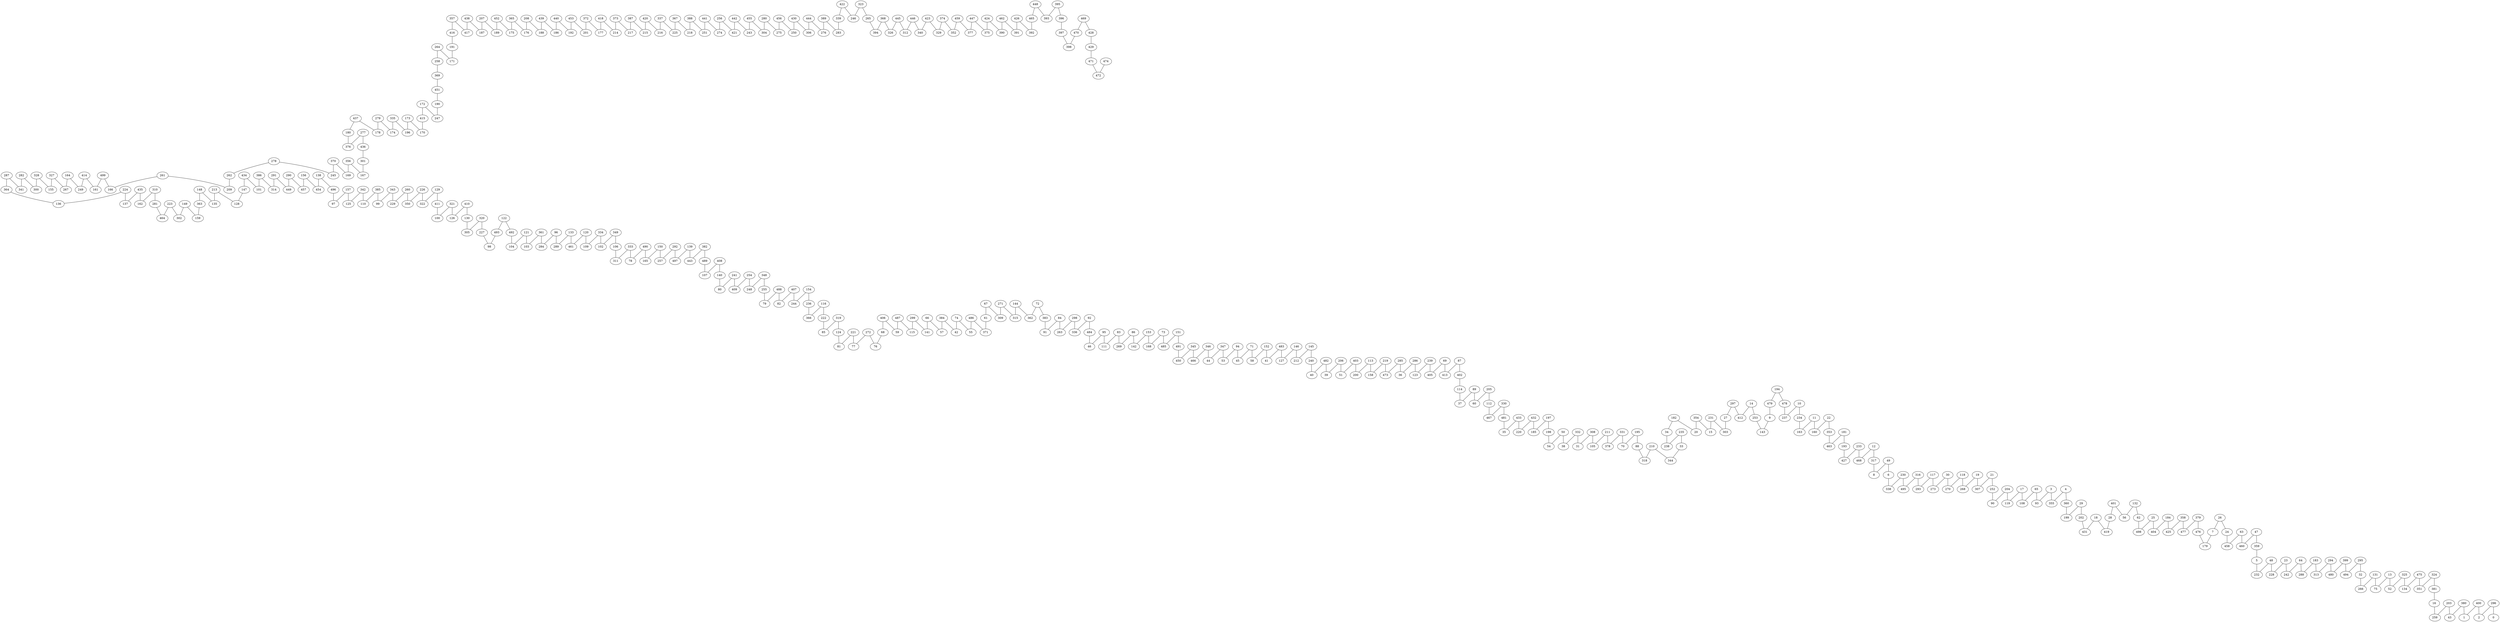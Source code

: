 graph{
499 -- 161;
261 -- 209;
446 -- 340;
149 -- 159;
223 -- 464;
373 -- 214;
456 -- 250;
282 -- 341;
173 -- 196;
221 -- 77;
469 -- 428;
471 -- 472;
133 -- 289;
361 -- 284;
434 -- 147;
213 -- 135;
414 -- 249;
452 -- 189;
439 -- 188;
211 -- 378;
226 -- 322;
184 -- 425;
18 -- 419;
330 -- 467;
205 -- 60;
382 -- 443;
261 -- 166;
372 -- 177;
423 -- 329;
317 -- 8;
407 -- 82;
279 -- 174;
64 -- 242;
122 -- 493;
92 -- 336;
380 -- 43;
21 -- 252;
433 -- 35;
345 -- 450;
271 -- 315;
67 -- 61;
29 -- 199;
4 -- 355;
297 -- 27;
241 -- 409;
328 -- 300;
327 -- 267;
441 -- 274;
88 -- 318;
424 -- 375;
462 -- 391;
124 -- 81;
222 -- 85;
349 -- 106;
133 -- 461;
411 -- 100;
213 -- 128;
265 -- 394;
63 -- 458;
26 -- 7;
401 -- 56;
278 -- 262;
370 -- 169;
264 -- 258;
294 -- 480;
198 -- 54;
483 -- 41;
446 -- 312;
202 -- 431;
437 -- 180;
89 -- 37;
11 -- 160;
382 -- 489;
320 -- 227;
385 -- 110;
157 -- 125;
435 -- 137;
347 -- 44;
144 -- 315;
479 -- 9;
488 -- 79;
69 -- 413;
381 -- 16;
206 -- 51;
482 -- 40;
17 -- 108;
204 -- 90;
140 -- 80;
333 -- 78;
148 -- 363;
365 -- 175;
440 -- 186;
453 -- 201;
337 -- 216;
367 -- 218;
47 -- 359;
379 -- 476;
151 -- 485;
116 -- 366;
400 -- 2;
308 -- 105;
129 -- 322;
386 -- 101;
368 -- 394;
86 -- 142;
74 -- 42;
353 -- 463;
310 -- 281;
258 -- 369;
358 -- 477;
184 -- 404;
354 -- 15;
332 -- 31;
112 -- 467;
95 -- 46;
227 -- 98;
334 -- 102;
5 -- 232;
118 -- 268;
316 -- 293;
230 -- 338;
49 -- 8;
496 -- 97;
373 -- 217;
420 -- 215;
430 -- 250;
25 -- 404;
132 -- 62;
173 -- 170;
256 -- 421;
13 -- 75;
324 -- 351;
290 -- 457;
260 -- 350;
343 -- 99;
148 -- 135;
452 -- 175;
208 -- 176;
180 -- 376;
280 -- 275;
335 -- 174;
145 -- 240;
146 -- 127;
138 -- 454;
291 -- 314;
428 -- 429;
194 -- 478;
254 -- 248;
328 -- 155;
164 -- 267;
414 -- 161;
172 -- 415;
207 -- 187;
439 -- 186;
359 -- 5;
256 -- 274;
372 -- 201;
424 -- 390;
426 -- 391;
118 -- 270;
319 -- 124;
116 -- 222;
356 -- 167;
61 -- 371;
295 -- 494;
14 -- 412;
221 -- 81;
96 -- 289;
361 -- 103;
153 -- 142;
271 -- 309;
21 -- 307;
73 -- 485;
65 -- 93;
74 -- 55;
292 -- 257;
490 -- 165;
278 -- 245;
369 -- 451;
34 -- 238;
50 -- 38;
197 -- 198;
113 -- 200;
374 -- 329;
12 -- 317;
253 -- 143;
437 -- 178;
11 -- 163;
10 -- 237;
493 -- 98;
320 -- 305;
224 -- 137;
444 -- 306;
72 -- 362;
272 -- 76;
395 -- 396;
181 -- 193;
255 -- 79;
388 -- 251;
13 -- 52;
131 -- 266;
48 -- 228;
348 -- 248;
206 -- 39;
19 -- 307;
117 -- 273;
408 -- 140;
363 -- 159;
440 -- 192;
455 -- 304;
24 -- 458;
7 -- 179;
379 -- 477;
152 -- 58;
236 -- 366;
356 -- 169;
264 -- 171;
400 -- 1;
399 -- 494;
308 -- 31;
334 -- 109;
29 -- 202;
4 -- 360;
114 -- 37;
86 -- 269;
384 -- 42;
310 -- 162;
438 -- 417;
113 -- 158;
94 -- 53;
459 -- 352;
6 -- 338;
233 -- 468;
9 -- 143;
10 -- 234;
138 -- 496;
389 -- 276;
422 -- 339;
323 -- 265;
68 -- 76;
181 -- 463;
33 -- 344;
139 -- 443;
26 -- 24;
331 -- 378;
332 -- 38;
240 -- 40;
83 -- 111;
484 -- 46;
298 -- 336;
475 -- 351;
331 -- 70;
407 -- 244;
294 -- 313;
260 -- 229;
385 -- 99;
149 -- 302;
416 -- 191;
447 -- 375;
410 -- 130;
321 -- 100;
387 -- 217;
420 -- 216;
219 -- 158;
345 -- 466;
67 -- 309;
262 -- 209;
335 -- 196;
156 -- 454;
290 -- 449;
18 -- 431;
383 -- 91;
96 -- 284;
281 -- 464;
164 -- 249;
172 -- 247;
426 -- 392;
448 -- 393;
30 -- 270;
154 -- 244;
23 -- 242;
16 -- 259;
397 -- 398;
360 -- 199;
3 -- 355;
65 -- 108;
87 -- 402;
286 -- 123;
285 -- 473;
66 -- 57;
442 -- 421;
150 -- 257;
490 -- 78;
203 -- 259;
231 -- 15;
182 -- 20;
235 -- 238;
403 -- 200;
296 -- 0;
87 -- 413;
491 -- 450;
324 -- 381;
475 -- 134;
73 -- 168;
486 -- 371;
231 -- 303;
346 -- 466;
489 -- 107;
234 -- 163;
211 -- 105;
145 -- 212;
120 -- 109;
94 -- 45;
444 -- 276;
401 -- 28;
144 -- 362;
272 -- 77;
282 -- 300;
327 -- 155;
441 -- 251;
325 -- 134;
195 -- 70;
19 -- 268;
301 -- 167;
183 -- 288;
474 -- 472;
492 -- 104;
157 -- 97;
280 -- 304;
63 -- 460;
69 -- 405;
406 -- 59;
191 -- 171;
17 -- 119;
252 -- 90;
89 -- 60;
402 -- 114;
84 -- 263;
384 -- 57;
478 -- 237;
333 -- 311;
224 -- 136;
438 -- 187;
432 -- 220;
233 -- 427;
32 -- 266;
422 -- 246;
445 -- 326;
277 -- 376;
22 -- 353;
241 -- 80;
408 -- 107;
342 -- 110;
453 -- 192;
442 -- 243;
476 -- 179;
71 -- 58;
448 -- 465;
316 -- 495;
154 -- 236;
343 -- 229;
223 -- 302;
354 -- 20;
152 -- 41;
71 -- 45;
92 -- 484;
298 -- 263;
183 -- 313;
25 -- 498;
132 -- 56;
205 -- 112;
139 -- 497;
239 -- 123;
357 -- 416;
337 -- 225;
388 -- 218;
197 -- 185;
203 -- 43;
459 -- 377;
410 -- 126;
434 -- 101;
387 -- 215;
389 -- 283;
451 -- 190;
156 -- 457;
291 -- 449;
279 -- 178;
121 -- 104;
365 -- 176;
418 -- 214;
456 -- 275;
430 -- 306;
395 -- 393;
287 -- 341;
23 -- 228;
3 -- 93;
286 -- 36;
95 -- 111;
66 -- 141;
487 -- 115;
469 -- 470;
429 -- 471;
150 -- 165;
207 -- 189;
208 -- 188;
432 -- 185;
346 -- 44;
462 -- 390;
129 -- 411;
146 -- 212;
368 -- 326;
28 -- 419;
277 -- 436;
330 -- 481;
499 -- 166;
370 -- 245;
415 -- 170;
190 -- 247;
325 -- 52;
117 -- 293;
230 -- 495;
49 -- 6;
297 -- 412;
239 -- 405;
153 -- 168;
486 -- 55;
399 -- 480;
380 -- 1;
433 -- 220;
50 -- 54;
465 -- 392;
30 -- 273;
64 -- 288;
121 -- 103;
122 -- 492;
358 -- 425;
219 -- 473;
406 -- 68;
396 -- 397;
194 -- 479;
348 -- 255;
254 -- 409;
287 -- 364;
48 -- 232;
182 -- 34;
235 -- 33;
403 -- 51;
204 -- 119;
27 -- 303;
319 -- 85;
299 -- 115;
106 -- 311;
120 -- 461;
147 -- 128;
151 -- 491;
193 -- 427;
295 -- 32;
296 -- 2;
483 -- 127;
386 -- 314;
445 -- 312;
436 -- 301;
83 -- 269;
22 -- 160;
342 -- 125;
435 -- 162;
418 -- 177;
455 -- 243;
347 -- 53;
488 -- 82;
482 -- 39;
423 -- 340;
84 -- 91;
470 -- 398;
364 -- 136;
357 -- 417;
367 -- 225;
210 -- 344;
195 -- 88;
374 -- 352;
447 -- 377;
12 -- 468;
62 -- 498;
210 -- 318;
292 -- 497;
131 -- 75;
47 -- 460;
299 -- 141;
285 -- 36;
72 -- 383;
487 -- 59;
14 -- 253;
349 -- 102;
130 -- 305;
321 -- 126;
226 -- 350;
339 -- 283;
323 -- 246;
481 -- 35;
}
